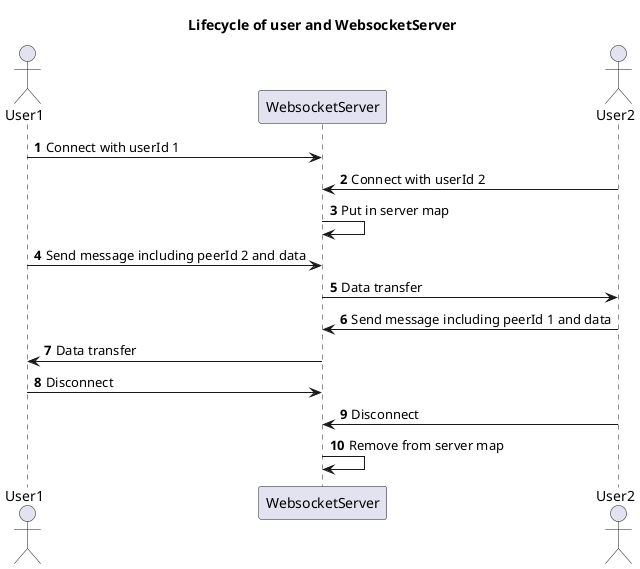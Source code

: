 @startuml
'https://plantuml.com/sequence-diagram

autonumber

title Lifecycle of user and WebsocketServer

actor User1
Participant WebsocketServer
actor User2
User1 -> WebsocketServer : Connect with userId 1
User2 -> WebsocketServer : Connect with userId 2
WebsocketServer -> WebsocketServer : Put in server map
User1 -> WebsocketServer : Send message including peerId 2 and data
WebsocketServer -> User2 : Data transfer
User2 -> WebsocketServer : Send message including peerId 1 and data
WebsocketServer -> User1 : Data transfer
User1 -> WebsocketServer : Disconnect
User2 -> WebsocketServer : Disconnect
WebsocketServer -> WebsocketServer : Remove from server map
@enduml